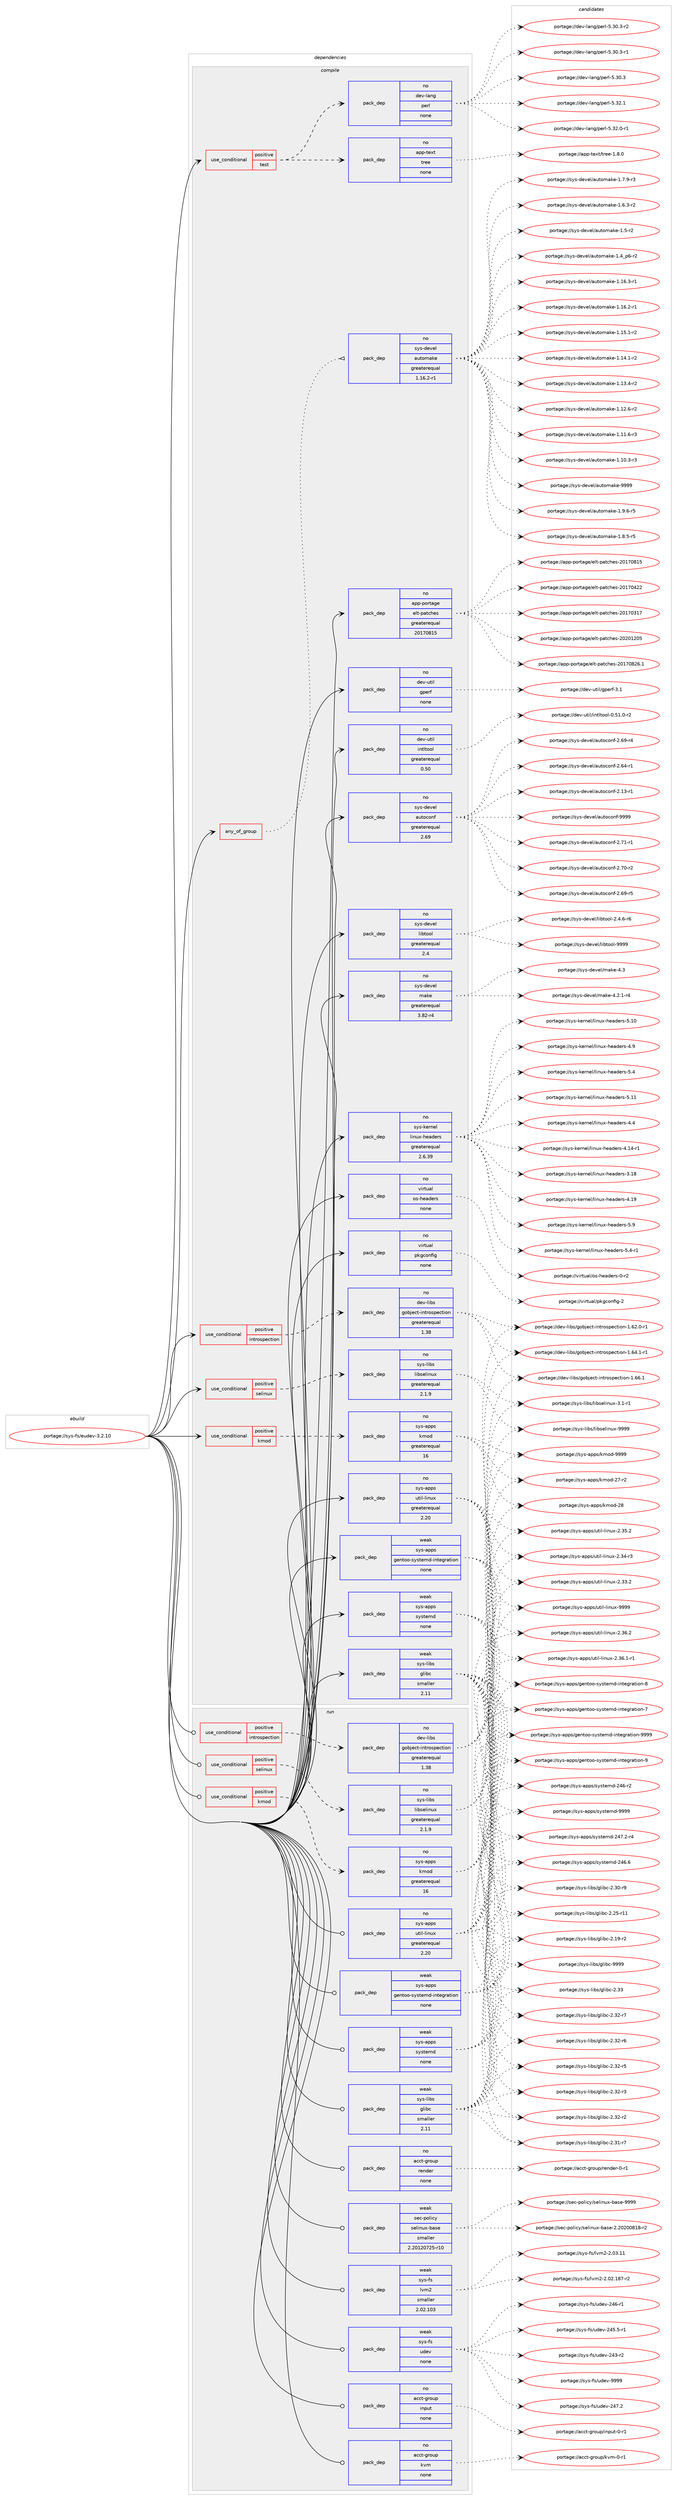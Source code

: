digraph prolog {

# *************
# Graph options
# *************

newrank=true;
concentrate=true;
compound=true;
graph [rankdir=LR,fontname=Helvetica,fontsize=10,ranksep=1.5];#, ranksep=2.5, nodesep=0.2];
edge  [arrowhead=vee];
node  [fontname=Helvetica,fontsize=10];

# **********
# The ebuild
# **********

subgraph cluster_leftcol {
color=gray;
rank=same;
label=<<i>ebuild</i>>;
id [label="portage://sys-fs/eudev-3.2.10", color=red, width=4, href="../sys-fs/eudev-3.2.10.svg"];
}

# ****************
# The dependencies
# ****************

subgraph cluster_midcol {
color=gray;
label=<<i>dependencies</i>>;
subgraph cluster_compile {
fillcolor="#eeeeee";
style=filled;
label=<<i>compile</i>>;
subgraph any60 {
dependency4318 [label=<<TABLE BORDER="0" CELLBORDER="1" CELLSPACING="0" CELLPADDING="4"><TR><TD CELLPADDING="10">any_of_group</TD></TR></TABLE>>, shape=none, color=red];subgraph pack3332 {
dependency4319 [label=<<TABLE BORDER="0" CELLBORDER="1" CELLSPACING="0" CELLPADDING="4" WIDTH="220"><TR><TD ROWSPAN="6" CELLPADDING="30">pack_dep</TD></TR><TR><TD WIDTH="110">no</TD></TR><TR><TD>sys-devel</TD></TR><TR><TD>automake</TD></TR><TR><TD>greaterequal</TD></TR><TR><TD>1.16.2-r1</TD></TR></TABLE>>, shape=none, color=blue];
}
dependency4318:e -> dependency4319:w [weight=20,style="dotted",arrowhead="oinv"];
}
id:e -> dependency4318:w [weight=20,style="solid",arrowhead="vee"];
subgraph cond917 {
dependency4320 [label=<<TABLE BORDER="0" CELLBORDER="1" CELLSPACING="0" CELLPADDING="4"><TR><TD ROWSPAN="3" CELLPADDING="10">use_conditional</TD></TR><TR><TD>positive</TD></TR><TR><TD>introspection</TD></TR></TABLE>>, shape=none, color=red];
subgraph pack3333 {
dependency4321 [label=<<TABLE BORDER="0" CELLBORDER="1" CELLSPACING="0" CELLPADDING="4" WIDTH="220"><TR><TD ROWSPAN="6" CELLPADDING="30">pack_dep</TD></TR><TR><TD WIDTH="110">no</TD></TR><TR><TD>dev-libs</TD></TR><TR><TD>gobject-introspection</TD></TR><TR><TD>greaterequal</TD></TR><TR><TD>1.38</TD></TR></TABLE>>, shape=none, color=blue];
}
dependency4320:e -> dependency4321:w [weight=20,style="dashed",arrowhead="vee"];
}
id:e -> dependency4320:w [weight=20,style="solid",arrowhead="vee"];
subgraph cond918 {
dependency4322 [label=<<TABLE BORDER="0" CELLBORDER="1" CELLSPACING="0" CELLPADDING="4"><TR><TD ROWSPAN="3" CELLPADDING="10">use_conditional</TD></TR><TR><TD>positive</TD></TR><TR><TD>kmod</TD></TR></TABLE>>, shape=none, color=red];
subgraph pack3334 {
dependency4323 [label=<<TABLE BORDER="0" CELLBORDER="1" CELLSPACING="0" CELLPADDING="4" WIDTH="220"><TR><TD ROWSPAN="6" CELLPADDING="30">pack_dep</TD></TR><TR><TD WIDTH="110">no</TD></TR><TR><TD>sys-apps</TD></TR><TR><TD>kmod</TD></TR><TR><TD>greaterequal</TD></TR><TR><TD>16</TD></TR></TABLE>>, shape=none, color=blue];
}
dependency4322:e -> dependency4323:w [weight=20,style="dashed",arrowhead="vee"];
}
id:e -> dependency4322:w [weight=20,style="solid",arrowhead="vee"];
subgraph cond919 {
dependency4324 [label=<<TABLE BORDER="0" CELLBORDER="1" CELLSPACING="0" CELLPADDING="4"><TR><TD ROWSPAN="3" CELLPADDING="10">use_conditional</TD></TR><TR><TD>positive</TD></TR><TR><TD>selinux</TD></TR></TABLE>>, shape=none, color=red];
subgraph pack3335 {
dependency4325 [label=<<TABLE BORDER="0" CELLBORDER="1" CELLSPACING="0" CELLPADDING="4" WIDTH="220"><TR><TD ROWSPAN="6" CELLPADDING="30">pack_dep</TD></TR><TR><TD WIDTH="110">no</TD></TR><TR><TD>sys-libs</TD></TR><TR><TD>libselinux</TD></TR><TR><TD>greaterequal</TD></TR><TR><TD>2.1.9</TD></TR></TABLE>>, shape=none, color=blue];
}
dependency4324:e -> dependency4325:w [weight=20,style="dashed",arrowhead="vee"];
}
id:e -> dependency4324:w [weight=20,style="solid",arrowhead="vee"];
subgraph cond920 {
dependency4326 [label=<<TABLE BORDER="0" CELLBORDER="1" CELLSPACING="0" CELLPADDING="4"><TR><TD ROWSPAN="3" CELLPADDING="10">use_conditional</TD></TR><TR><TD>positive</TD></TR><TR><TD>test</TD></TR></TABLE>>, shape=none, color=red];
subgraph pack3336 {
dependency4327 [label=<<TABLE BORDER="0" CELLBORDER="1" CELLSPACING="0" CELLPADDING="4" WIDTH="220"><TR><TD ROWSPAN="6" CELLPADDING="30">pack_dep</TD></TR><TR><TD WIDTH="110">no</TD></TR><TR><TD>app-text</TD></TR><TR><TD>tree</TD></TR><TR><TD>none</TD></TR><TR><TD></TD></TR></TABLE>>, shape=none, color=blue];
}
dependency4326:e -> dependency4327:w [weight=20,style="dashed",arrowhead="vee"];
subgraph pack3337 {
dependency4328 [label=<<TABLE BORDER="0" CELLBORDER="1" CELLSPACING="0" CELLPADDING="4" WIDTH="220"><TR><TD ROWSPAN="6" CELLPADDING="30">pack_dep</TD></TR><TR><TD WIDTH="110">no</TD></TR><TR><TD>dev-lang</TD></TR><TR><TD>perl</TD></TR><TR><TD>none</TD></TR><TR><TD></TD></TR></TABLE>>, shape=none, color=blue];
}
dependency4326:e -> dependency4328:w [weight=20,style="dashed",arrowhead="vee"];
}
id:e -> dependency4326:w [weight=20,style="solid",arrowhead="vee"];
subgraph pack3338 {
dependency4329 [label=<<TABLE BORDER="0" CELLBORDER="1" CELLSPACING="0" CELLPADDING="4" WIDTH="220"><TR><TD ROWSPAN="6" CELLPADDING="30">pack_dep</TD></TR><TR><TD WIDTH="110">no</TD></TR><TR><TD>app-portage</TD></TR><TR><TD>elt-patches</TD></TR><TR><TD>greaterequal</TD></TR><TR><TD>20170815</TD></TR></TABLE>>, shape=none, color=blue];
}
id:e -> dependency4329:w [weight=20,style="solid",arrowhead="vee"];
subgraph pack3339 {
dependency4330 [label=<<TABLE BORDER="0" CELLBORDER="1" CELLSPACING="0" CELLPADDING="4" WIDTH="220"><TR><TD ROWSPAN="6" CELLPADDING="30">pack_dep</TD></TR><TR><TD WIDTH="110">no</TD></TR><TR><TD>dev-util</TD></TR><TR><TD>gperf</TD></TR><TR><TD>none</TD></TR><TR><TD></TD></TR></TABLE>>, shape=none, color=blue];
}
id:e -> dependency4330:w [weight=20,style="solid",arrowhead="vee"];
subgraph pack3340 {
dependency4331 [label=<<TABLE BORDER="0" CELLBORDER="1" CELLSPACING="0" CELLPADDING="4" WIDTH="220"><TR><TD ROWSPAN="6" CELLPADDING="30">pack_dep</TD></TR><TR><TD WIDTH="110">no</TD></TR><TR><TD>dev-util</TD></TR><TR><TD>intltool</TD></TR><TR><TD>greaterequal</TD></TR><TR><TD>0.50</TD></TR></TABLE>>, shape=none, color=blue];
}
id:e -> dependency4331:w [weight=20,style="solid",arrowhead="vee"];
subgraph pack3341 {
dependency4332 [label=<<TABLE BORDER="0" CELLBORDER="1" CELLSPACING="0" CELLPADDING="4" WIDTH="220"><TR><TD ROWSPAN="6" CELLPADDING="30">pack_dep</TD></TR><TR><TD WIDTH="110">no</TD></TR><TR><TD>sys-apps</TD></TR><TR><TD>util-linux</TD></TR><TR><TD>greaterequal</TD></TR><TR><TD>2.20</TD></TR></TABLE>>, shape=none, color=blue];
}
id:e -> dependency4332:w [weight=20,style="solid",arrowhead="vee"];
subgraph pack3342 {
dependency4333 [label=<<TABLE BORDER="0" CELLBORDER="1" CELLSPACING="0" CELLPADDING="4" WIDTH="220"><TR><TD ROWSPAN="6" CELLPADDING="30">pack_dep</TD></TR><TR><TD WIDTH="110">no</TD></TR><TR><TD>sys-devel</TD></TR><TR><TD>autoconf</TD></TR><TR><TD>greaterequal</TD></TR><TR><TD>2.69</TD></TR></TABLE>>, shape=none, color=blue];
}
id:e -> dependency4333:w [weight=20,style="solid",arrowhead="vee"];
subgraph pack3343 {
dependency4334 [label=<<TABLE BORDER="0" CELLBORDER="1" CELLSPACING="0" CELLPADDING="4" WIDTH="220"><TR><TD ROWSPAN="6" CELLPADDING="30">pack_dep</TD></TR><TR><TD WIDTH="110">no</TD></TR><TR><TD>sys-devel</TD></TR><TR><TD>libtool</TD></TR><TR><TD>greaterequal</TD></TR><TR><TD>2.4</TD></TR></TABLE>>, shape=none, color=blue];
}
id:e -> dependency4334:w [weight=20,style="solid",arrowhead="vee"];
subgraph pack3344 {
dependency4335 [label=<<TABLE BORDER="0" CELLBORDER="1" CELLSPACING="0" CELLPADDING="4" WIDTH="220"><TR><TD ROWSPAN="6" CELLPADDING="30">pack_dep</TD></TR><TR><TD WIDTH="110">no</TD></TR><TR><TD>sys-devel</TD></TR><TR><TD>make</TD></TR><TR><TD>greaterequal</TD></TR><TR><TD>3.82-r4</TD></TR></TABLE>>, shape=none, color=blue];
}
id:e -> dependency4335:w [weight=20,style="solid",arrowhead="vee"];
subgraph pack3345 {
dependency4336 [label=<<TABLE BORDER="0" CELLBORDER="1" CELLSPACING="0" CELLPADDING="4" WIDTH="220"><TR><TD ROWSPAN="6" CELLPADDING="30">pack_dep</TD></TR><TR><TD WIDTH="110">no</TD></TR><TR><TD>sys-kernel</TD></TR><TR><TD>linux-headers</TD></TR><TR><TD>greaterequal</TD></TR><TR><TD>2.6.39</TD></TR></TABLE>>, shape=none, color=blue];
}
id:e -> dependency4336:w [weight=20,style="solid",arrowhead="vee"];
subgraph pack3346 {
dependency4337 [label=<<TABLE BORDER="0" CELLBORDER="1" CELLSPACING="0" CELLPADDING="4" WIDTH="220"><TR><TD ROWSPAN="6" CELLPADDING="30">pack_dep</TD></TR><TR><TD WIDTH="110">no</TD></TR><TR><TD>virtual</TD></TR><TR><TD>os-headers</TD></TR><TR><TD>none</TD></TR><TR><TD></TD></TR></TABLE>>, shape=none, color=blue];
}
id:e -> dependency4337:w [weight=20,style="solid",arrowhead="vee"];
subgraph pack3347 {
dependency4338 [label=<<TABLE BORDER="0" CELLBORDER="1" CELLSPACING="0" CELLPADDING="4" WIDTH="220"><TR><TD ROWSPAN="6" CELLPADDING="30">pack_dep</TD></TR><TR><TD WIDTH="110">no</TD></TR><TR><TD>virtual</TD></TR><TR><TD>pkgconfig</TD></TR><TR><TD>none</TD></TR><TR><TD></TD></TR></TABLE>>, shape=none, color=blue];
}
id:e -> dependency4338:w [weight=20,style="solid",arrowhead="vee"];
subgraph pack3348 {
dependency4339 [label=<<TABLE BORDER="0" CELLBORDER="1" CELLSPACING="0" CELLPADDING="4" WIDTH="220"><TR><TD ROWSPAN="6" CELLPADDING="30">pack_dep</TD></TR><TR><TD WIDTH="110">weak</TD></TR><TR><TD>sys-apps</TD></TR><TR><TD>gentoo-systemd-integration</TD></TR><TR><TD>none</TD></TR><TR><TD></TD></TR></TABLE>>, shape=none, color=blue];
}
id:e -> dependency4339:w [weight=20,style="solid",arrowhead="vee"];
subgraph pack3349 {
dependency4340 [label=<<TABLE BORDER="0" CELLBORDER="1" CELLSPACING="0" CELLPADDING="4" WIDTH="220"><TR><TD ROWSPAN="6" CELLPADDING="30">pack_dep</TD></TR><TR><TD WIDTH="110">weak</TD></TR><TR><TD>sys-apps</TD></TR><TR><TD>systemd</TD></TR><TR><TD>none</TD></TR><TR><TD></TD></TR></TABLE>>, shape=none, color=blue];
}
id:e -> dependency4340:w [weight=20,style="solid",arrowhead="vee"];
subgraph pack3350 {
dependency4341 [label=<<TABLE BORDER="0" CELLBORDER="1" CELLSPACING="0" CELLPADDING="4" WIDTH="220"><TR><TD ROWSPAN="6" CELLPADDING="30">pack_dep</TD></TR><TR><TD WIDTH="110">weak</TD></TR><TR><TD>sys-libs</TD></TR><TR><TD>glibc</TD></TR><TR><TD>smaller</TD></TR><TR><TD>2.11</TD></TR></TABLE>>, shape=none, color=blue];
}
id:e -> dependency4341:w [weight=20,style="solid",arrowhead="vee"];
}
subgraph cluster_compileandrun {
fillcolor="#eeeeee";
style=filled;
label=<<i>compile and run</i>>;
}
subgraph cluster_run {
fillcolor="#eeeeee";
style=filled;
label=<<i>run</i>>;
subgraph cond921 {
dependency4342 [label=<<TABLE BORDER="0" CELLBORDER="1" CELLSPACING="0" CELLPADDING="4"><TR><TD ROWSPAN="3" CELLPADDING="10">use_conditional</TD></TR><TR><TD>positive</TD></TR><TR><TD>introspection</TD></TR></TABLE>>, shape=none, color=red];
subgraph pack3351 {
dependency4343 [label=<<TABLE BORDER="0" CELLBORDER="1" CELLSPACING="0" CELLPADDING="4" WIDTH="220"><TR><TD ROWSPAN="6" CELLPADDING="30">pack_dep</TD></TR><TR><TD WIDTH="110">no</TD></TR><TR><TD>dev-libs</TD></TR><TR><TD>gobject-introspection</TD></TR><TR><TD>greaterequal</TD></TR><TR><TD>1.38</TD></TR></TABLE>>, shape=none, color=blue];
}
dependency4342:e -> dependency4343:w [weight=20,style="dashed",arrowhead="vee"];
}
id:e -> dependency4342:w [weight=20,style="solid",arrowhead="odot"];
subgraph cond922 {
dependency4344 [label=<<TABLE BORDER="0" CELLBORDER="1" CELLSPACING="0" CELLPADDING="4"><TR><TD ROWSPAN="3" CELLPADDING="10">use_conditional</TD></TR><TR><TD>positive</TD></TR><TR><TD>kmod</TD></TR></TABLE>>, shape=none, color=red];
subgraph pack3352 {
dependency4345 [label=<<TABLE BORDER="0" CELLBORDER="1" CELLSPACING="0" CELLPADDING="4" WIDTH="220"><TR><TD ROWSPAN="6" CELLPADDING="30">pack_dep</TD></TR><TR><TD WIDTH="110">no</TD></TR><TR><TD>sys-apps</TD></TR><TR><TD>kmod</TD></TR><TR><TD>greaterequal</TD></TR><TR><TD>16</TD></TR></TABLE>>, shape=none, color=blue];
}
dependency4344:e -> dependency4345:w [weight=20,style="dashed",arrowhead="vee"];
}
id:e -> dependency4344:w [weight=20,style="solid",arrowhead="odot"];
subgraph cond923 {
dependency4346 [label=<<TABLE BORDER="0" CELLBORDER="1" CELLSPACING="0" CELLPADDING="4"><TR><TD ROWSPAN="3" CELLPADDING="10">use_conditional</TD></TR><TR><TD>positive</TD></TR><TR><TD>selinux</TD></TR></TABLE>>, shape=none, color=red];
subgraph pack3353 {
dependency4347 [label=<<TABLE BORDER="0" CELLBORDER="1" CELLSPACING="0" CELLPADDING="4" WIDTH="220"><TR><TD ROWSPAN="6" CELLPADDING="30">pack_dep</TD></TR><TR><TD WIDTH="110">no</TD></TR><TR><TD>sys-libs</TD></TR><TR><TD>libselinux</TD></TR><TR><TD>greaterequal</TD></TR><TR><TD>2.1.9</TD></TR></TABLE>>, shape=none, color=blue];
}
dependency4346:e -> dependency4347:w [weight=20,style="dashed",arrowhead="vee"];
}
id:e -> dependency4346:w [weight=20,style="solid",arrowhead="odot"];
subgraph pack3354 {
dependency4348 [label=<<TABLE BORDER="0" CELLBORDER="1" CELLSPACING="0" CELLPADDING="4" WIDTH="220"><TR><TD ROWSPAN="6" CELLPADDING="30">pack_dep</TD></TR><TR><TD WIDTH="110">no</TD></TR><TR><TD>acct-group</TD></TR><TR><TD>input</TD></TR><TR><TD>none</TD></TR><TR><TD></TD></TR></TABLE>>, shape=none, color=blue];
}
id:e -> dependency4348:w [weight=20,style="solid",arrowhead="odot"];
subgraph pack3355 {
dependency4349 [label=<<TABLE BORDER="0" CELLBORDER="1" CELLSPACING="0" CELLPADDING="4" WIDTH="220"><TR><TD ROWSPAN="6" CELLPADDING="30">pack_dep</TD></TR><TR><TD WIDTH="110">no</TD></TR><TR><TD>acct-group</TD></TR><TR><TD>kvm</TD></TR><TR><TD>none</TD></TR><TR><TD></TD></TR></TABLE>>, shape=none, color=blue];
}
id:e -> dependency4349:w [weight=20,style="solid",arrowhead="odot"];
subgraph pack3356 {
dependency4350 [label=<<TABLE BORDER="0" CELLBORDER="1" CELLSPACING="0" CELLPADDING="4" WIDTH="220"><TR><TD ROWSPAN="6" CELLPADDING="30">pack_dep</TD></TR><TR><TD WIDTH="110">no</TD></TR><TR><TD>acct-group</TD></TR><TR><TD>render</TD></TR><TR><TD>none</TD></TR><TR><TD></TD></TR></TABLE>>, shape=none, color=blue];
}
id:e -> dependency4350:w [weight=20,style="solid",arrowhead="odot"];
subgraph pack3357 {
dependency4351 [label=<<TABLE BORDER="0" CELLBORDER="1" CELLSPACING="0" CELLPADDING="4" WIDTH="220"><TR><TD ROWSPAN="6" CELLPADDING="30">pack_dep</TD></TR><TR><TD WIDTH="110">no</TD></TR><TR><TD>sys-apps</TD></TR><TR><TD>util-linux</TD></TR><TR><TD>greaterequal</TD></TR><TR><TD>2.20</TD></TR></TABLE>>, shape=none, color=blue];
}
id:e -> dependency4351:w [weight=20,style="solid",arrowhead="odot"];
subgraph pack3358 {
dependency4352 [label=<<TABLE BORDER="0" CELLBORDER="1" CELLSPACING="0" CELLPADDING="4" WIDTH="220"><TR><TD ROWSPAN="6" CELLPADDING="30">pack_dep</TD></TR><TR><TD WIDTH="110">weak</TD></TR><TR><TD>sec-policy</TD></TR><TR><TD>selinux-base</TD></TR><TR><TD>smaller</TD></TR><TR><TD>2.20120725-r10</TD></TR></TABLE>>, shape=none, color=blue];
}
id:e -> dependency4352:w [weight=20,style="solid",arrowhead="odot"];
subgraph pack3359 {
dependency4353 [label=<<TABLE BORDER="0" CELLBORDER="1" CELLSPACING="0" CELLPADDING="4" WIDTH="220"><TR><TD ROWSPAN="6" CELLPADDING="30">pack_dep</TD></TR><TR><TD WIDTH="110">weak</TD></TR><TR><TD>sys-apps</TD></TR><TR><TD>gentoo-systemd-integration</TD></TR><TR><TD>none</TD></TR><TR><TD></TD></TR></TABLE>>, shape=none, color=blue];
}
id:e -> dependency4353:w [weight=20,style="solid",arrowhead="odot"];
subgraph pack3360 {
dependency4354 [label=<<TABLE BORDER="0" CELLBORDER="1" CELLSPACING="0" CELLPADDING="4" WIDTH="220"><TR><TD ROWSPAN="6" CELLPADDING="30">pack_dep</TD></TR><TR><TD WIDTH="110">weak</TD></TR><TR><TD>sys-apps</TD></TR><TR><TD>systemd</TD></TR><TR><TD>none</TD></TR><TR><TD></TD></TR></TABLE>>, shape=none, color=blue];
}
id:e -> dependency4354:w [weight=20,style="solid",arrowhead="odot"];
subgraph pack3361 {
dependency4355 [label=<<TABLE BORDER="0" CELLBORDER="1" CELLSPACING="0" CELLPADDING="4" WIDTH="220"><TR><TD ROWSPAN="6" CELLPADDING="30">pack_dep</TD></TR><TR><TD WIDTH="110">weak</TD></TR><TR><TD>sys-fs</TD></TR><TR><TD>lvm2</TD></TR><TR><TD>smaller</TD></TR><TR><TD>2.02.103</TD></TR></TABLE>>, shape=none, color=blue];
}
id:e -> dependency4355:w [weight=20,style="solid",arrowhead="odot"];
subgraph pack3362 {
dependency4356 [label=<<TABLE BORDER="0" CELLBORDER="1" CELLSPACING="0" CELLPADDING="4" WIDTH="220"><TR><TD ROWSPAN="6" CELLPADDING="30">pack_dep</TD></TR><TR><TD WIDTH="110">weak</TD></TR><TR><TD>sys-fs</TD></TR><TR><TD>udev</TD></TR><TR><TD>none</TD></TR><TR><TD></TD></TR></TABLE>>, shape=none, color=blue];
}
id:e -> dependency4356:w [weight=20,style="solid",arrowhead="odot"];
subgraph pack3363 {
dependency4357 [label=<<TABLE BORDER="0" CELLBORDER="1" CELLSPACING="0" CELLPADDING="4" WIDTH="220"><TR><TD ROWSPAN="6" CELLPADDING="30">pack_dep</TD></TR><TR><TD WIDTH="110">weak</TD></TR><TR><TD>sys-libs</TD></TR><TR><TD>glibc</TD></TR><TR><TD>smaller</TD></TR><TR><TD>2.11</TD></TR></TABLE>>, shape=none, color=blue];
}
id:e -> dependency4357:w [weight=20,style="solid",arrowhead="odot"];
}
}

# **************
# The candidates
# **************

subgraph cluster_choices {
rank=same;
color=gray;
label=<<i>candidates</i>>;

subgraph choice3332 {
color=black;
nodesep=1;
choice115121115451001011181011084797117116111109971071014557575757 [label="portage://sys-devel/automake-9999", color=red, width=4,href="../sys-devel/automake-9999.svg"];
choice115121115451001011181011084797117116111109971071014549465746544511453 [label="portage://sys-devel/automake-1.9.6-r5", color=red, width=4,href="../sys-devel/automake-1.9.6-r5.svg"];
choice115121115451001011181011084797117116111109971071014549465646534511453 [label="portage://sys-devel/automake-1.8.5-r5", color=red, width=4,href="../sys-devel/automake-1.8.5-r5.svg"];
choice115121115451001011181011084797117116111109971071014549465546574511451 [label="portage://sys-devel/automake-1.7.9-r3", color=red, width=4,href="../sys-devel/automake-1.7.9-r3.svg"];
choice115121115451001011181011084797117116111109971071014549465446514511450 [label="portage://sys-devel/automake-1.6.3-r2", color=red, width=4,href="../sys-devel/automake-1.6.3-r2.svg"];
choice11512111545100101118101108479711711611110997107101454946534511450 [label="portage://sys-devel/automake-1.5-r2", color=red, width=4,href="../sys-devel/automake-1.5-r2.svg"];
choice115121115451001011181011084797117116111109971071014549465295112544511450 [label="portage://sys-devel/automake-1.4_p6-r2", color=red, width=4,href="../sys-devel/automake-1.4_p6-r2.svg"];
choice11512111545100101118101108479711711611110997107101454946495446514511449 [label="portage://sys-devel/automake-1.16.3-r1", color=red, width=4,href="../sys-devel/automake-1.16.3-r1.svg"];
choice11512111545100101118101108479711711611110997107101454946495446504511449 [label="portage://sys-devel/automake-1.16.2-r1", color=red, width=4,href="../sys-devel/automake-1.16.2-r1.svg"];
choice11512111545100101118101108479711711611110997107101454946495346494511450 [label="portage://sys-devel/automake-1.15.1-r2", color=red, width=4,href="../sys-devel/automake-1.15.1-r2.svg"];
choice11512111545100101118101108479711711611110997107101454946495246494511450 [label="portage://sys-devel/automake-1.14.1-r2", color=red, width=4,href="../sys-devel/automake-1.14.1-r2.svg"];
choice11512111545100101118101108479711711611110997107101454946495146524511450 [label="portage://sys-devel/automake-1.13.4-r2", color=red, width=4,href="../sys-devel/automake-1.13.4-r2.svg"];
choice11512111545100101118101108479711711611110997107101454946495046544511450 [label="portage://sys-devel/automake-1.12.6-r2", color=red, width=4,href="../sys-devel/automake-1.12.6-r2.svg"];
choice11512111545100101118101108479711711611110997107101454946494946544511451 [label="portage://sys-devel/automake-1.11.6-r3", color=red, width=4,href="../sys-devel/automake-1.11.6-r3.svg"];
choice11512111545100101118101108479711711611110997107101454946494846514511451 [label="portage://sys-devel/automake-1.10.3-r3", color=red, width=4,href="../sys-devel/automake-1.10.3-r3.svg"];
dependency4319:e -> choice115121115451001011181011084797117116111109971071014557575757:w [style=dotted,weight="100"];
dependency4319:e -> choice115121115451001011181011084797117116111109971071014549465746544511453:w [style=dotted,weight="100"];
dependency4319:e -> choice115121115451001011181011084797117116111109971071014549465646534511453:w [style=dotted,weight="100"];
dependency4319:e -> choice115121115451001011181011084797117116111109971071014549465546574511451:w [style=dotted,weight="100"];
dependency4319:e -> choice115121115451001011181011084797117116111109971071014549465446514511450:w [style=dotted,weight="100"];
dependency4319:e -> choice11512111545100101118101108479711711611110997107101454946534511450:w [style=dotted,weight="100"];
dependency4319:e -> choice115121115451001011181011084797117116111109971071014549465295112544511450:w [style=dotted,weight="100"];
dependency4319:e -> choice11512111545100101118101108479711711611110997107101454946495446514511449:w [style=dotted,weight="100"];
dependency4319:e -> choice11512111545100101118101108479711711611110997107101454946495446504511449:w [style=dotted,weight="100"];
dependency4319:e -> choice11512111545100101118101108479711711611110997107101454946495346494511450:w [style=dotted,weight="100"];
dependency4319:e -> choice11512111545100101118101108479711711611110997107101454946495246494511450:w [style=dotted,weight="100"];
dependency4319:e -> choice11512111545100101118101108479711711611110997107101454946495146524511450:w [style=dotted,weight="100"];
dependency4319:e -> choice11512111545100101118101108479711711611110997107101454946495046544511450:w [style=dotted,weight="100"];
dependency4319:e -> choice11512111545100101118101108479711711611110997107101454946494946544511451:w [style=dotted,weight="100"];
dependency4319:e -> choice11512111545100101118101108479711711611110997107101454946494846514511451:w [style=dotted,weight="100"];
}
subgraph choice3333 {
color=black;
nodesep=1;
choice1001011184510810598115471031119810610199116451051101161141111151121019911610511111045494654544649 [label="portage://dev-libs/gobject-introspection-1.66.1", color=red, width=4,href="../dev-libs/gobject-introspection-1.66.1.svg"];
choice10010111845108105981154710311198106101991164510511011611411111511210199116105111110454946545246494511449 [label="portage://dev-libs/gobject-introspection-1.64.1-r1", color=red, width=4,href="../dev-libs/gobject-introspection-1.64.1-r1.svg"];
choice10010111845108105981154710311198106101991164510511011611411111511210199116105111110454946545046484511449 [label="portage://dev-libs/gobject-introspection-1.62.0-r1", color=red, width=4,href="../dev-libs/gobject-introspection-1.62.0-r1.svg"];
dependency4321:e -> choice1001011184510810598115471031119810610199116451051101161141111151121019911610511111045494654544649:w [style=dotted,weight="100"];
dependency4321:e -> choice10010111845108105981154710311198106101991164510511011611411111511210199116105111110454946545246494511449:w [style=dotted,weight="100"];
dependency4321:e -> choice10010111845108105981154710311198106101991164510511011611411111511210199116105111110454946545046484511449:w [style=dotted,weight="100"];
}
subgraph choice3334 {
color=black;
nodesep=1;
choice1151211154597112112115471071091111004557575757 [label="portage://sys-apps/kmod-9999", color=red, width=4,href="../sys-apps/kmod-9999.svg"];
choice115121115459711211211547107109111100455056 [label="portage://sys-apps/kmod-28", color=red, width=4,href="../sys-apps/kmod-28.svg"];
choice1151211154597112112115471071091111004550554511450 [label="portage://sys-apps/kmod-27-r2", color=red, width=4,href="../sys-apps/kmod-27-r2.svg"];
dependency4323:e -> choice1151211154597112112115471071091111004557575757:w [style=dotted,weight="100"];
dependency4323:e -> choice115121115459711211211547107109111100455056:w [style=dotted,weight="100"];
dependency4323:e -> choice1151211154597112112115471071091111004550554511450:w [style=dotted,weight="100"];
}
subgraph choice3335 {
color=black;
nodesep=1;
choice115121115451081059811547108105981151011081051101171204557575757 [label="portage://sys-libs/libselinux-9999", color=red, width=4,href="../sys-libs/libselinux-9999.svg"];
choice11512111545108105981154710810598115101108105110117120455146494511449 [label="portage://sys-libs/libselinux-3.1-r1", color=red, width=4,href="../sys-libs/libselinux-3.1-r1.svg"];
dependency4325:e -> choice115121115451081059811547108105981151011081051101171204557575757:w [style=dotted,weight="100"];
dependency4325:e -> choice11512111545108105981154710810598115101108105110117120455146494511449:w [style=dotted,weight="100"];
}
subgraph choice3336 {
color=black;
nodesep=1;
choice971121124511610112011647116114101101454946564648 [label="portage://app-text/tree-1.8.0", color=red, width=4,href="../app-text/tree-1.8.0.svg"];
dependency4327:e -> choice971121124511610112011647116114101101454946564648:w [style=dotted,weight="100"];
}
subgraph choice3337 {
color=black;
nodesep=1;
choice10010111845108971101034711210111410845534651504649 [label="portage://dev-lang/perl-5.32.1", color=red, width=4,href="../dev-lang/perl-5.32.1.svg"];
choice100101118451089711010347112101114108455346515046484511449 [label="portage://dev-lang/perl-5.32.0-r1", color=red, width=4,href="../dev-lang/perl-5.32.0-r1.svg"];
choice100101118451089711010347112101114108455346514846514511450 [label="portage://dev-lang/perl-5.30.3-r2", color=red, width=4,href="../dev-lang/perl-5.30.3-r2.svg"];
choice100101118451089711010347112101114108455346514846514511449 [label="portage://dev-lang/perl-5.30.3-r1", color=red, width=4,href="../dev-lang/perl-5.30.3-r1.svg"];
choice10010111845108971101034711210111410845534651484651 [label="portage://dev-lang/perl-5.30.3", color=red, width=4,href="../dev-lang/perl-5.30.3.svg"];
dependency4328:e -> choice10010111845108971101034711210111410845534651504649:w [style=dotted,weight="100"];
dependency4328:e -> choice100101118451089711010347112101114108455346515046484511449:w [style=dotted,weight="100"];
dependency4328:e -> choice100101118451089711010347112101114108455346514846514511450:w [style=dotted,weight="100"];
dependency4328:e -> choice100101118451089711010347112101114108455346514846514511449:w [style=dotted,weight="100"];
dependency4328:e -> choice10010111845108971101034711210111410845534651484651:w [style=dotted,weight="100"];
}
subgraph choice3338 {
color=black;
nodesep=1;
choice97112112451121111141169710310147101108116451129711699104101115455048504849504853 [label="portage://app-portage/elt-patches-20201205", color=red, width=4,href="../app-portage/elt-patches-20201205.svg"];
choice971121124511211111411697103101471011081164511297116991041011154550484955485650544649 [label="portage://app-portage/elt-patches-20170826.1", color=red, width=4,href="../app-portage/elt-patches-20170826.1.svg"];
choice97112112451121111141169710310147101108116451129711699104101115455048495548564953 [label="portage://app-portage/elt-patches-20170815", color=red, width=4,href="../app-portage/elt-patches-20170815.svg"];
choice97112112451121111141169710310147101108116451129711699104101115455048495548525050 [label="portage://app-portage/elt-patches-20170422", color=red, width=4,href="../app-portage/elt-patches-20170422.svg"];
choice97112112451121111141169710310147101108116451129711699104101115455048495548514955 [label="portage://app-portage/elt-patches-20170317", color=red, width=4,href="../app-portage/elt-patches-20170317.svg"];
dependency4329:e -> choice97112112451121111141169710310147101108116451129711699104101115455048504849504853:w [style=dotted,weight="100"];
dependency4329:e -> choice971121124511211111411697103101471011081164511297116991041011154550484955485650544649:w [style=dotted,weight="100"];
dependency4329:e -> choice97112112451121111141169710310147101108116451129711699104101115455048495548564953:w [style=dotted,weight="100"];
dependency4329:e -> choice97112112451121111141169710310147101108116451129711699104101115455048495548525050:w [style=dotted,weight="100"];
dependency4329:e -> choice97112112451121111141169710310147101108116451129711699104101115455048495548514955:w [style=dotted,weight="100"];
}
subgraph choice3339 {
color=black;
nodesep=1;
choice100101118451171161051084710311210111410245514649 [label="portage://dev-util/gperf-3.1", color=red, width=4,href="../dev-util/gperf-3.1.svg"];
dependency4330:e -> choice100101118451171161051084710311210111410245514649:w [style=dotted,weight="100"];
}
subgraph choice3340 {
color=black;
nodesep=1;
choice1001011184511711610510847105110116108116111111108454846534946484511450 [label="portage://dev-util/intltool-0.51.0-r2", color=red, width=4,href="../dev-util/intltool-0.51.0-r2.svg"];
dependency4331:e -> choice1001011184511711610510847105110116108116111111108454846534946484511450:w [style=dotted,weight="100"];
}
subgraph choice3341 {
color=black;
nodesep=1;
choice115121115459711211211547117116105108451081051101171204557575757 [label="portage://sys-apps/util-linux-9999", color=red, width=4,href="../sys-apps/util-linux-9999.svg"];
choice1151211154597112112115471171161051084510810511011712045504651544650 [label="portage://sys-apps/util-linux-2.36.2", color=red, width=4,href="../sys-apps/util-linux-2.36.2.svg"];
choice11512111545971121121154711711610510845108105110117120455046515446494511449 [label="portage://sys-apps/util-linux-2.36.1-r1", color=red, width=4,href="../sys-apps/util-linux-2.36.1-r1.svg"];
choice1151211154597112112115471171161051084510810511011712045504651534650 [label="portage://sys-apps/util-linux-2.35.2", color=red, width=4,href="../sys-apps/util-linux-2.35.2.svg"];
choice1151211154597112112115471171161051084510810511011712045504651524511451 [label="portage://sys-apps/util-linux-2.34-r3", color=red, width=4,href="../sys-apps/util-linux-2.34-r3.svg"];
choice1151211154597112112115471171161051084510810511011712045504651514650 [label="portage://sys-apps/util-linux-2.33.2", color=red, width=4,href="../sys-apps/util-linux-2.33.2.svg"];
dependency4332:e -> choice115121115459711211211547117116105108451081051101171204557575757:w [style=dotted,weight="100"];
dependency4332:e -> choice1151211154597112112115471171161051084510810511011712045504651544650:w [style=dotted,weight="100"];
dependency4332:e -> choice11512111545971121121154711711610510845108105110117120455046515446494511449:w [style=dotted,weight="100"];
dependency4332:e -> choice1151211154597112112115471171161051084510810511011712045504651534650:w [style=dotted,weight="100"];
dependency4332:e -> choice1151211154597112112115471171161051084510810511011712045504651524511451:w [style=dotted,weight="100"];
dependency4332:e -> choice1151211154597112112115471171161051084510810511011712045504651514650:w [style=dotted,weight="100"];
}
subgraph choice3342 {
color=black;
nodesep=1;
choice115121115451001011181011084797117116111991111101024557575757 [label="portage://sys-devel/autoconf-9999", color=red, width=4,href="../sys-devel/autoconf-9999.svg"];
choice1151211154510010111810110847971171161119911111010245504655494511449 [label="portage://sys-devel/autoconf-2.71-r1", color=red, width=4,href="../sys-devel/autoconf-2.71-r1.svg"];
choice1151211154510010111810110847971171161119911111010245504655484511450 [label="portage://sys-devel/autoconf-2.70-r2", color=red, width=4,href="../sys-devel/autoconf-2.70-r2.svg"];
choice1151211154510010111810110847971171161119911111010245504654574511453 [label="portage://sys-devel/autoconf-2.69-r5", color=red, width=4,href="../sys-devel/autoconf-2.69-r5.svg"];
choice1151211154510010111810110847971171161119911111010245504654574511452 [label="portage://sys-devel/autoconf-2.69-r4", color=red, width=4,href="../sys-devel/autoconf-2.69-r4.svg"];
choice1151211154510010111810110847971171161119911111010245504654524511449 [label="portage://sys-devel/autoconf-2.64-r1", color=red, width=4,href="../sys-devel/autoconf-2.64-r1.svg"];
choice1151211154510010111810110847971171161119911111010245504649514511449 [label="portage://sys-devel/autoconf-2.13-r1", color=red, width=4,href="../sys-devel/autoconf-2.13-r1.svg"];
dependency4333:e -> choice115121115451001011181011084797117116111991111101024557575757:w [style=dotted,weight="100"];
dependency4333:e -> choice1151211154510010111810110847971171161119911111010245504655494511449:w [style=dotted,weight="100"];
dependency4333:e -> choice1151211154510010111810110847971171161119911111010245504655484511450:w [style=dotted,weight="100"];
dependency4333:e -> choice1151211154510010111810110847971171161119911111010245504654574511453:w [style=dotted,weight="100"];
dependency4333:e -> choice1151211154510010111810110847971171161119911111010245504654574511452:w [style=dotted,weight="100"];
dependency4333:e -> choice1151211154510010111810110847971171161119911111010245504654524511449:w [style=dotted,weight="100"];
dependency4333:e -> choice1151211154510010111810110847971171161119911111010245504649514511449:w [style=dotted,weight="100"];
}
subgraph choice3343 {
color=black;
nodesep=1;
choice1151211154510010111810110847108105981161111111084557575757 [label="portage://sys-devel/libtool-9999", color=red, width=4,href="../sys-devel/libtool-9999.svg"];
choice1151211154510010111810110847108105981161111111084550465246544511454 [label="portage://sys-devel/libtool-2.4.6-r6", color=red, width=4,href="../sys-devel/libtool-2.4.6-r6.svg"];
dependency4334:e -> choice1151211154510010111810110847108105981161111111084557575757:w [style=dotted,weight="100"];
dependency4334:e -> choice1151211154510010111810110847108105981161111111084550465246544511454:w [style=dotted,weight="100"];
}
subgraph choice3344 {
color=black;
nodesep=1;
choice11512111545100101118101108471099710710145524651 [label="portage://sys-devel/make-4.3", color=red, width=4,href="../sys-devel/make-4.3.svg"];
choice1151211154510010111810110847109971071014552465046494511452 [label="portage://sys-devel/make-4.2.1-r4", color=red, width=4,href="../sys-devel/make-4.2.1-r4.svg"];
dependency4335:e -> choice11512111545100101118101108471099710710145524651:w [style=dotted,weight="100"];
dependency4335:e -> choice1151211154510010111810110847109971071014552465046494511452:w [style=dotted,weight="100"];
}
subgraph choice3345 {
color=black;
nodesep=1;
choice1151211154510710111411010110847108105110117120451041019710010111411545534657 [label="portage://sys-kernel/linux-headers-5.9", color=red, width=4,href="../sys-kernel/linux-headers-5.9.svg"];
choice11512111545107101114110101108471081051101171204510410197100101114115455346524511449 [label="portage://sys-kernel/linux-headers-5.4-r1", color=red, width=4,href="../sys-kernel/linux-headers-5.4-r1.svg"];
choice1151211154510710111411010110847108105110117120451041019710010111411545534652 [label="portage://sys-kernel/linux-headers-5.4", color=red, width=4,href="../sys-kernel/linux-headers-5.4.svg"];
choice115121115451071011141101011084710810511011712045104101971001011141154553464949 [label="portage://sys-kernel/linux-headers-5.11", color=red, width=4,href="../sys-kernel/linux-headers-5.11.svg"];
choice115121115451071011141101011084710810511011712045104101971001011141154553464948 [label="portage://sys-kernel/linux-headers-5.10", color=red, width=4,href="../sys-kernel/linux-headers-5.10.svg"];
choice1151211154510710111411010110847108105110117120451041019710010111411545524657 [label="portage://sys-kernel/linux-headers-4.9", color=red, width=4,href="../sys-kernel/linux-headers-4.9.svg"];
choice1151211154510710111411010110847108105110117120451041019710010111411545524652 [label="portage://sys-kernel/linux-headers-4.4", color=red, width=4,href="../sys-kernel/linux-headers-4.4.svg"];
choice115121115451071011141101011084710810511011712045104101971001011141154552464957 [label="portage://sys-kernel/linux-headers-4.19", color=red, width=4,href="../sys-kernel/linux-headers-4.19.svg"];
choice1151211154510710111411010110847108105110117120451041019710010111411545524649524511449 [label="portage://sys-kernel/linux-headers-4.14-r1", color=red, width=4,href="../sys-kernel/linux-headers-4.14-r1.svg"];
choice115121115451071011141101011084710810511011712045104101971001011141154551464956 [label="portage://sys-kernel/linux-headers-3.18", color=red, width=4,href="../sys-kernel/linux-headers-3.18.svg"];
dependency4336:e -> choice1151211154510710111411010110847108105110117120451041019710010111411545534657:w [style=dotted,weight="100"];
dependency4336:e -> choice11512111545107101114110101108471081051101171204510410197100101114115455346524511449:w [style=dotted,weight="100"];
dependency4336:e -> choice1151211154510710111411010110847108105110117120451041019710010111411545534652:w [style=dotted,weight="100"];
dependency4336:e -> choice115121115451071011141101011084710810511011712045104101971001011141154553464949:w [style=dotted,weight="100"];
dependency4336:e -> choice115121115451071011141101011084710810511011712045104101971001011141154553464948:w [style=dotted,weight="100"];
dependency4336:e -> choice1151211154510710111411010110847108105110117120451041019710010111411545524657:w [style=dotted,weight="100"];
dependency4336:e -> choice1151211154510710111411010110847108105110117120451041019710010111411545524652:w [style=dotted,weight="100"];
dependency4336:e -> choice115121115451071011141101011084710810511011712045104101971001011141154552464957:w [style=dotted,weight="100"];
dependency4336:e -> choice1151211154510710111411010110847108105110117120451041019710010111411545524649524511449:w [style=dotted,weight="100"];
dependency4336:e -> choice115121115451071011141101011084710810511011712045104101971001011141154551464956:w [style=dotted,weight="100"];
}
subgraph choice3346 {
color=black;
nodesep=1;
choice1181051141161179710847111115451041019710010111411545484511450 [label="portage://virtual/os-headers-0-r2", color=red, width=4,href="../virtual/os-headers-0-r2.svg"];
dependency4337:e -> choice1181051141161179710847111115451041019710010111411545484511450:w [style=dotted,weight="100"];
}
subgraph choice3347 {
color=black;
nodesep=1;
choice1181051141161179710847112107103991111101021051034550 [label="portage://virtual/pkgconfig-2", color=red, width=4,href="../virtual/pkgconfig-2.svg"];
dependency4338:e -> choice1181051141161179710847112107103991111101021051034550:w [style=dotted,weight="100"];
}
subgraph choice3348 {
color=black;
nodesep=1;
choice1151211154597112112115471031011101161111114511512111511610110910045105110116101103114971161051111104557575757 [label="portage://sys-apps/gentoo-systemd-integration-9999", color=red, width=4,href="../sys-apps/gentoo-systemd-integration-9999.svg"];
choice1151211154597112112115471031011101161111114511512111511610110910045105110116101103114971161051111104557 [label="portage://sys-apps/gentoo-systemd-integration-9", color=red, width=4,href="../sys-apps/gentoo-systemd-integration-9.svg"];
choice1151211154597112112115471031011101161111114511512111511610110910045105110116101103114971161051111104556 [label="portage://sys-apps/gentoo-systemd-integration-8", color=red, width=4,href="../sys-apps/gentoo-systemd-integration-8.svg"];
choice1151211154597112112115471031011101161111114511512111511610110910045105110116101103114971161051111104555 [label="portage://sys-apps/gentoo-systemd-integration-7", color=red, width=4,href="../sys-apps/gentoo-systemd-integration-7.svg"];
dependency4339:e -> choice1151211154597112112115471031011101161111114511512111511610110910045105110116101103114971161051111104557575757:w [style=dotted,weight="100"];
dependency4339:e -> choice1151211154597112112115471031011101161111114511512111511610110910045105110116101103114971161051111104557:w [style=dotted,weight="100"];
dependency4339:e -> choice1151211154597112112115471031011101161111114511512111511610110910045105110116101103114971161051111104556:w [style=dotted,weight="100"];
dependency4339:e -> choice1151211154597112112115471031011101161111114511512111511610110910045105110116101103114971161051111104555:w [style=dotted,weight="100"];
}
subgraph choice3349 {
color=black;
nodesep=1;
choice1151211154597112112115471151211151161011091004557575757 [label="portage://sys-apps/systemd-9999", color=red, width=4,href="../sys-apps/systemd-9999.svg"];
choice1151211154597112112115471151211151161011091004550525546504511452 [label="portage://sys-apps/systemd-247.2-r4", color=red, width=4,href="../sys-apps/systemd-247.2-r4.svg"];
choice115121115459711211211547115121115116101109100455052544654 [label="portage://sys-apps/systemd-246.6", color=red, width=4,href="../sys-apps/systemd-246.6.svg"];
choice115121115459711211211547115121115116101109100455052544511450 [label="portage://sys-apps/systemd-246-r2", color=red, width=4,href="../sys-apps/systemd-246-r2.svg"];
dependency4340:e -> choice1151211154597112112115471151211151161011091004557575757:w [style=dotted,weight="100"];
dependency4340:e -> choice1151211154597112112115471151211151161011091004550525546504511452:w [style=dotted,weight="100"];
dependency4340:e -> choice115121115459711211211547115121115116101109100455052544654:w [style=dotted,weight="100"];
dependency4340:e -> choice115121115459711211211547115121115116101109100455052544511450:w [style=dotted,weight="100"];
}
subgraph choice3350 {
color=black;
nodesep=1;
choice11512111545108105981154710310810598994557575757 [label="portage://sys-libs/glibc-9999", color=red, width=4,href="../sys-libs/glibc-9999.svg"];
choice11512111545108105981154710310810598994550465151 [label="portage://sys-libs/glibc-2.33", color=red, width=4,href="../sys-libs/glibc-2.33.svg"];
choice115121115451081059811547103108105989945504651504511455 [label="portage://sys-libs/glibc-2.32-r7", color=red, width=4,href="../sys-libs/glibc-2.32-r7.svg"];
choice115121115451081059811547103108105989945504651504511454 [label="portage://sys-libs/glibc-2.32-r6", color=red, width=4,href="../sys-libs/glibc-2.32-r6.svg"];
choice115121115451081059811547103108105989945504651504511453 [label="portage://sys-libs/glibc-2.32-r5", color=red, width=4,href="../sys-libs/glibc-2.32-r5.svg"];
choice115121115451081059811547103108105989945504651504511451 [label="portage://sys-libs/glibc-2.32-r3", color=red, width=4,href="../sys-libs/glibc-2.32-r3.svg"];
choice115121115451081059811547103108105989945504651504511450 [label="portage://sys-libs/glibc-2.32-r2", color=red, width=4,href="../sys-libs/glibc-2.32-r2.svg"];
choice115121115451081059811547103108105989945504651494511455 [label="portage://sys-libs/glibc-2.31-r7", color=red, width=4,href="../sys-libs/glibc-2.31-r7.svg"];
choice115121115451081059811547103108105989945504651484511457 [label="portage://sys-libs/glibc-2.30-r9", color=red, width=4,href="../sys-libs/glibc-2.30-r9.svg"];
choice11512111545108105981154710310810598994550465053451144949 [label="portage://sys-libs/glibc-2.25-r11", color=red, width=4,href="../sys-libs/glibc-2.25-r11.svg"];
choice115121115451081059811547103108105989945504649574511450 [label="portage://sys-libs/glibc-2.19-r2", color=red, width=4,href="../sys-libs/glibc-2.19-r2.svg"];
dependency4341:e -> choice11512111545108105981154710310810598994557575757:w [style=dotted,weight="100"];
dependency4341:e -> choice11512111545108105981154710310810598994550465151:w [style=dotted,weight="100"];
dependency4341:e -> choice115121115451081059811547103108105989945504651504511455:w [style=dotted,weight="100"];
dependency4341:e -> choice115121115451081059811547103108105989945504651504511454:w [style=dotted,weight="100"];
dependency4341:e -> choice115121115451081059811547103108105989945504651504511453:w [style=dotted,weight="100"];
dependency4341:e -> choice115121115451081059811547103108105989945504651504511451:w [style=dotted,weight="100"];
dependency4341:e -> choice115121115451081059811547103108105989945504651504511450:w [style=dotted,weight="100"];
dependency4341:e -> choice115121115451081059811547103108105989945504651494511455:w [style=dotted,weight="100"];
dependency4341:e -> choice115121115451081059811547103108105989945504651484511457:w [style=dotted,weight="100"];
dependency4341:e -> choice11512111545108105981154710310810598994550465053451144949:w [style=dotted,weight="100"];
dependency4341:e -> choice115121115451081059811547103108105989945504649574511450:w [style=dotted,weight="100"];
}
subgraph choice3351 {
color=black;
nodesep=1;
choice1001011184510810598115471031119810610199116451051101161141111151121019911610511111045494654544649 [label="portage://dev-libs/gobject-introspection-1.66.1", color=red, width=4,href="../dev-libs/gobject-introspection-1.66.1.svg"];
choice10010111845108105981154710311198106101991164510511011611411111511210199116105111110454946545246494511449 [label="portage://dev-libs/gobject-introspection-1.64.1-r1", color=red, width=4,href="../dev-libs/gobject-introspection-1.64.1-r1.svg"];
choice10010111845108105981154710311198106101991164510511011611411111511210199116105111110454946545046484511449 [label="portage://dev-libs/gobject-introspection-1.62.0-r1", color=red, width=4,href="../dev-libs/gobject-introspection-1.62.0-r1.svg"];
dependency4343:e -> choice1001011184510810598115471031119810610199116451051101161141111151121019911610511111045494654544649:w [style=dotted,weight="100"];
dependency4343:e -> choice10010111845108105981154710311198106101991164510511011611411111511210199116105111110454946545246494511449:w [style=dotted,weight="100"];
dependency4343:e -> choice10010111845108105981154710311198106101991164510511011611411111511210199116105111110454946545046484511449:w [style=dotted,weight="100"];
}
subgraph choice3352 {
color=black;
nodesep=1;
choice1151211154597112112115471071091111004557575757 [label="portage://sys-apps/kmod-9999", color=red, width=4,href="../sys-apps/kmod-9999.svg"];
choice115121115459711211211547107109111100455056 [label="portage://sys-apps/kmod-28", color=red, width=4,href="../sys-apps/kmod-28.svg"];
choice1151211154597112112115471071091111004550554511450 [label="portage://sys-apps/kmod-27-r2", color=red, width=4,href="../sys-apps/kmod-27-r2.svg"];
dependency4345:e -> choice1151211154597112112115471071091111004557575757:w [style=dotted,weight="100"];
dependency4345:e -> choice115121115459711211211547107109111100455056:w [style=dotted,weight="100"];
dependency4345:e -> choice1151211154597112112115471071091111004550554511450:w [style=dotted,weight="100"];
}
subgraph choice3353 {
color=black;
nodesep=1;
choice115121115451081059811547108105981151011081051101171204557575757 [label="portage://sys-libs/libselinux-9999", color=red, width=4,href="../sys-libs/libselinux-9999.svg"];
choice11512111545108105981154710810598115101108105110117120455146494511449 [label="portage://sys-libs/libselinux-3.1-r1", color=red, width=4,href="../sys-libs/libselinux-3.1-r1.svg"];
dependency4347:e -> choice115121115451081059811547108105981151011081051101171204557575757:w [style=dotted,weight="100"];
dependency4347:e -> choice11512111545108105981154710810598115101108105110117120455146494511449:w [style=dotted,weight="100"];
}
subgraph choice3354 {
color=black;
nodesep=1;
choice979999116451031141111171124710511011211711645484511449 [label="portage://acct-group/input-0-r1", color=red, width=4,href="../acct-group/input-0-r1.svg"];
dependency4348:e -> choice979999116451031141111171124710511011211711645484511449:w [style=dotted,weight="100"];
}
subgraph choice3355 {
color=black;
nodesep=1;
choice979999116451031141111171124710711810945484511449 [label="portage://acct-group/kvm-0-r1", color=red, width=4,href="../acct-group/kvm-0-r1.svg"];
dependency4349:e -> choice979999116451031141111171124710711810945484511449:w [style=dotted,weight="100"];
}
subgraph choice3356 {
color=black;
nodesep=1;
choice979999116451031141111171124711410111010010111445484511449 [label="portage://acct-group/render-0-r1", color=red, width=4,href="../acct-group/render-0-r1.svg"];
dependency4350:e -> choice979999116451031141111171124711410111010010111445484511449:w [style=dotted,weight="100"];
}
subgraph choice3357 {
color=black;
nodesep=1;
choice115121115459711211211547117116105108451081051101171204557575757 [label="portage://sys-apps/util-linux-9999", color=red, width=4,href="../sys-apps/util-linux-9999.svg"];
choice1151211154597112112115471171161051084510810511011712045504651544650 [label="portage://sys-apps/util-linux-2.36.2", color=red, width=4,href="../sys-apps/util-linux-2.36.2.svg"];
choice11512111545971121121154711711610510845108105110117120455046515446494511449 [label="portage://sys-apps/util-linux-2.36.1-r1", color=red, width=4,href="../sys-apps/util-linux-2.36.1-r1.svg"];
choice1151211154597112112115471171161051084510810511011712045504651534650 [label="portage://sys-apps/util-linux-2.35.2", color=red, width=4,href="../sys-apps/util-linux-2.35.2.svg"];
choice1151211154597112112115471171161051084510810511011712045504651524511451 [label="portage://sys-apps/util-linux-2.34-r3", color=red, width=4,href="../sys-apps/util-linux-2.34-r3.svg"];
choice1151211154597112112115471171161051084510810511011712045504651514650 [label="portage://sys-apps/util-linux-2.33.2", color=red, width=4,href="../sys-apps/util-linux-2.33.2.svg"];
dependency4351:e -> choice115121115459711211211547117116105108451081051101171204557575757:w [style=dotted,weight="100"];
dependency4351:e -> choice1151211154597112112115471171161051084510810511011712045504651544650:w [style=dotted,weight="100"];
dependency4351:e -> choice11512111545971121121154711711610510845108105110117120455046515446494511449:w [style=dotted,weight="100"];
dependency4351:e -> choice1151211154597112112115471171161051084510810511011712045504651534650:w [style=dotted,weight="100"];
dependency4351:e -> choice1151211154597112112115471171161051084510810511011712045504651524511451:w [style=dotted,weight="100"];
dependency4351:e -> choice1151211154597112112115471171161051084510810511011712045504651514650:w [style=dotted,weight="100"];
}
subgraph choice3358 {
color=black;
nodesep=1;
choice115101994511211110810599121471151011081051101171204598971151014557575757 [label="portage://sec-policy/selinux-base-9999", color=red, width=4,href="../sec-policy/selinux-base-9999.svg"];
choice1151019945112111108105991214711510110810511011712045989711510145504650485048485649564511450 [label="portage://sec-policy/selinux-base-2.20200818-r2", color=red, width=4,href="../sec-policy/selinux-base-2.20200818-r2.svg"];
dependency4352:e -> choice115101994511211110810599121471151011081051101171204598971151014557575757:w [style=dotted,weight="100"];
dependency4352:e -> choice1151019945112111108105991214711510110810511011712045989711510145504650485048485649564511450:w [style=dotted,weight="100"];
}
subgraph choice3359 {
color=black;
nodesep=1;
choice1151211154597112112115471031011101161111114511512111511610110910045105110116101103114971161051111104557575757 [label="portage://sys-apps/gentoo-systemd-integration-9999", color=red, width=4,href="../sys-apps/gentoo-systemd-integration-9999.svg"];
choice1151211154597112112115471031011101161111114511512111511610110910045105110116101103114971161051111104557 [label="portage://sys-apps/gentoo-systemd-integration-9", color=red, width=4,href="../sys-apps/gentoo-systemd-integration-9.svg"];
choice1151211154597112112115471031011101161111114511512111511610110910045105110116101103114971161051111104556 [label="portage://sys-apps/gentoo-systemd-integration-8", color=red, width=4,href="../sys-apps/gentoo-systemd-integration-8.svg"];
choice1151211154597112112115471031011101161111114511512111511610110910045105110116101103114971161051111104555 [label="portage://sys-apps/gentoo-systemd-integration-7", color=red, width=4,href="../sys-apps/gentoo-systemd-integration-7.svg"];
dependency4353:e -> choice1151211154597112112115471031011101161111114511512111511610110910045105110116101103114971161051111104557575757:w [style=dotted,weight="100"];
dependency4353:e -> choice1151211154597112112115471031011101161111114511512111511610110910045105110116101103114971161051111104557:w [style=dotted,weight="100"];
dependency4353:e -> choice1151211154597112112115471031011101161111114511512111511610110910045105110116101103114971161051111104556:w [style=dotted,weight="100"];
dependency4353:e -> choice1151211154597112112115471031011101161111114511512111511610110910045105110116101103114971161051111104555:w [style=dotted,weight="100"];
}
subgraph choice3360 {
color=black;
nodesep=1;
choice1151211154597112112115471151211151161011091004557575757 [label="portage://sys-apps/systemd-9999", color=red, width=4,href="../sys-apps/systemd-9999.svg"];
choice1151211154597112112115471151211151161011091004550525546504511452 [label="portage://sys-apps/systemd-247.2-r4", color=red, width=4,href="../sys-apps/systemd-247.2-r4.svg"];
choice115121115459711211211547115121115116101109100455052544654 [label="portage://sys-apps/systemd-246.6", color=red, width=4,href="../sys-apps/systemd-246.6.svg"];
choice115121115459711211211547115121115116101109100455052544511450 [label="portage://sys-apps/systemd-246-r2", color=red, width=4,href="../sys-apps/systemd-246-r2.svg"];
dependency4354:e -> choice1151211154597112112115471151211151161011091004557575757:w [style=dotted,weight="100"];
dependency4354:e -> choice1151211154597112112115471151211151161011091004550525546504511452:w [style=dotted,weight="100"];
dependency4354:e -> choice115121115459711211211547115121115116101109100455052544654:w [style=dotted,weight="100"];
dependency4354:e -> choice115121115459711211211547115121115116101109100455052544511450:w [style=dotted,weight="100"];
}
subgraph choice3361 {
color=black;
nodesep=1;
choice1151211154510211547108118109504550464851464949 [label="portage://sys-fs/lvm2-2.03.11", color=red, width=4,href="../sys-fs/lvm2-2.03.11.svg"];
choice1151211154510211547108118109504550464850464956554511450 [label="portage://sys-fs/lvm2-2.02.187-r2", color=red, width=4,href="../sys-fs/lvm2-2.02.187-r2.svg"];
dependency4355:e -> choice1151211154510211547108118109504550464851464949:w [style=dotted,weight="100"];
dependency4355:e -> choice1151211154510211547108118109504550464850464956554511450:w [style=dotted,weight="100"];
}
subgraph choice3362 {
color=black;
nodesep=1;
choice11512111545102115471171001011184557575757 [label="portage://sys-fs/udev-9999", color=red, width=4,href="../sys-fs/udev-9999.svg"];
choice1151211154510211547117100101118455052554650 [label="portage://sys-fs/udev-247.2", color=red, width=4,href="../sys-fs/udev-247.2.svg"];
choice1151211154510211547117100101118455052544511449 [label="portage://sys-fs/udev-246-r1", color=red, width=4,href="../sys-fs/udev-246-r1.svg"];
choice11512111545102115471171001011184550525346534511449 [label="portage://sys-fs/udev-245.5-r1", color=red, width=4,href="../sys-fs/udev-245.5-r1.svg"];
choice1151211154510211547117100101118455052514511450 [label="portage://sys-fs/udev-243-r2", color=red, width=4,href="../sys-fs/udev-243-r2.svg"];
dependency4356:e -> choice11512111545102115471171001011184557575757:w [style=dotted,weight="100"];
dependency4356:e -> choice1151211154510211547117100101118455052554650:w [style=dotted,weight="100"];
dependency4356:e -> choice1151211154510211547117100101118455052544511449:w [style=dotted,weight="100"];
dependency4356:e -> choice11512111545102115471171001011184550525346534511449:w [style=dotted,weight="100"];
dependency4356:e -> choice1151211154510211547117100101118455052514511450:w [style=dotted,weight="100"];
}
subgraph choice3363 {
color=black;
nodesep=1;
choice11512111545108105981154710310810598994557575757 [label="portage://sys-libs/glibc-9999", color=red, width=4,href="../sys-libs/glibc-9999.svg"];
choice11512111545108105981154710310810598994550465151 [label="portage://sys-libs/glibc-2.33", color=red, width=4,href="../sys-libs/glibc-2.33.svg"];
choice115121115451081059811547103108105989945504651504511455 [label="portage://sys-libs/glibc-2.32-r7", color=red, width=4,href="../sys-libs/glibc-2.32-r7.svg"];
choice115121115451081059811547103108105989945504651504511454 [label="portage://sys-libs/glibc-2.32-r6", color=red, width=4,href="../sys-libs/glibc-2.32-r6.svg"];
choice115121115451081059811547103108105989945504651504511453 [label="portage://sys-libs/glibc-2.32-r5", color=red, width=4,href="../sys-libs/glibc-2.32-r5.svg"];
choice115121115451081059811547103108105989945504651504511451 [label="portage://sys-libs/glibc-2.32-r3", color=red, width=4,href="../sys-libs/glibc-2.32-r3.svg"];
choice115121115451081059811547103108105989945504651504511450 [label="portage://sys-libs/glibc-2.32-r2", color=red, width=4,href="../sys-libs/glibc-2.32-r2.svg"];
choice115121115451081059811547103108105989945504651494511455 [label="portage://sys-libs/glibc-2.31-r7", color=red, width=4,href="../sys-libs/glibc-2.31-r7.svg"];
choice115121115451081059811547103108105989945504651484511457 [label="portage://sys-libs/glibc-2.30-r9", color=red, width=4,href="../sys-libs/glibc-2.30-r9.svg"];
choice11512111545108105981154710310810598994550465053451144949 [label="portage://sys-libs/glibc-2.25-r11", color=red, width=4,href="../sys-libs/glibc-2.25-r11.svg"];
choice115121115451081059811547103108105989945504649574511450 [label="portage://sys-libs/glibc-2.19-r2", color=red, width=4,href="../sys-libs/glibc-2.19-r2.svg"];
dependency4357:e -> choice11512111545108105981154710310810598994557575757:w [style=dotted,weight="100"];
dependency4357:e -> choice11512111545108105981154710310810598994550465151:w [style=dotted,weight="100"];
dependency4357:e -> choice115121115451081059811547103108105989945504651504511455:w [style=dotted,weight="100"];
dependency4357:e -> choice115121115451081059811547103108105989945504651504511454:w [style=dotted,weight="100"];
dependency4357:e -> choice115121115451081059811547103108105989945504651504511453:w [style=dotted,weight="100"];
dependency4357:e -> choice115121115451081059811547103108105989945504651504511451:w [style=dotted,weight="100"];
dependency4357:e -> choice115121115451081059811547103108105989945504651504511450:w [style=dotted,weight="100"];
dependency4357:e -> choice115121115451081059811547103108105989945504651494511455:w [style=dotted,weight="100"];
dependency4357:e -> choice115121115451081059811547103108105989945504651484511457:w [style=dotted,weight="100"];
dependency4357:e -> choice11512111545108105981154710310810598994550465053451144949:w [style=dotted,weight="100"];
dependency4357:e -> choice115121115451081059811547103108105989945504649574511450:w [style=dotted,weight="100"];
}
}

}
